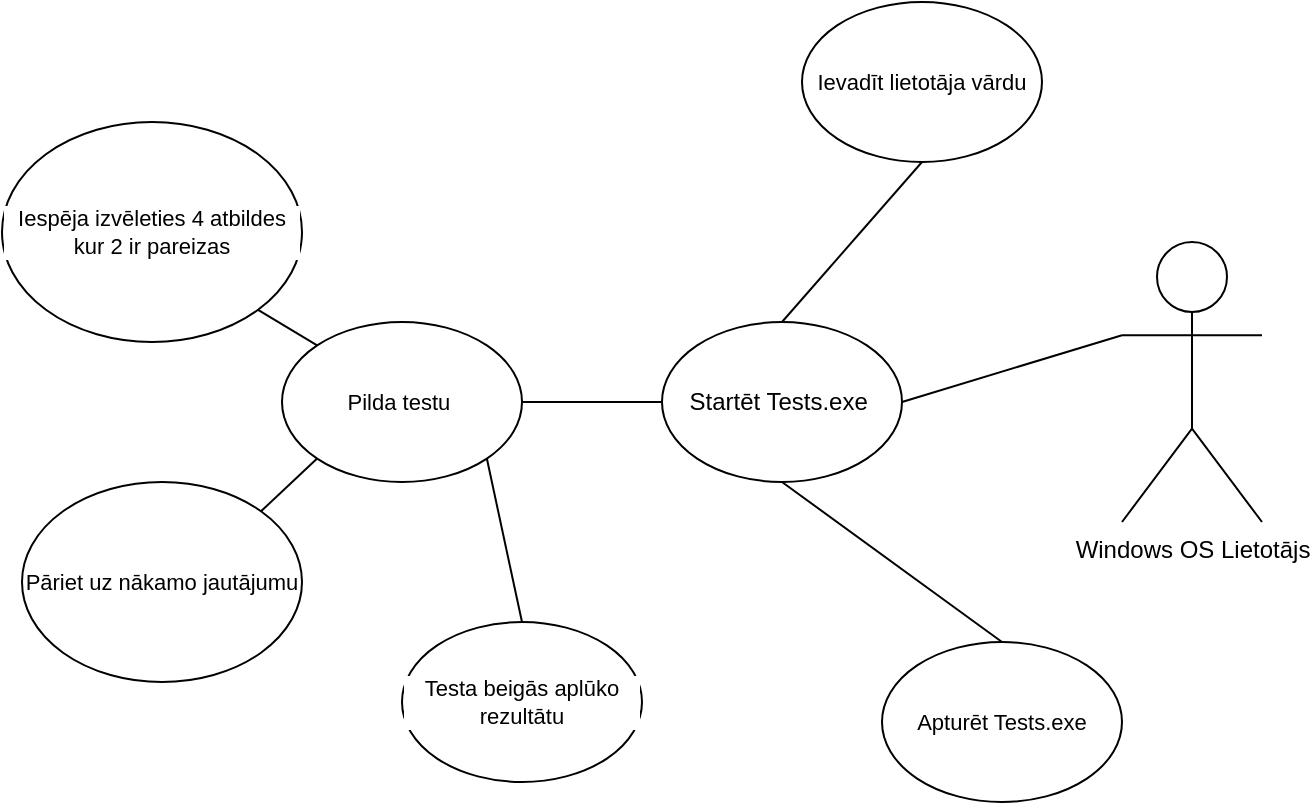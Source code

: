 <mxfile version="24.4.13" type="device">
  <diagram name="Page-1" id="sFX0tmbGCqLca-2alxE6">
    <mxGraphModel dx="1434" dy="746" grid="1" gridSize="10" guides="1" tooltips="1" connect="1" arrows="1" fold="1" page="1" pageScale="1" pageWidth="850" pageHeight="1100" math="0" shadow="0">
      <root>
        <mxCell id="0" />
        <mxCell id="1" parent="0" />
        <mxCell id="YbxCJ1iFhJ3McIrBJI3G-6" style="edgeStyle=none;rounded=0;orthogonalLoop=1;jettySize=auto;html=1;exitX=0;exitY=0.333;exitDx=0;exitDy=0;exitPerimeter=0;entryX=1;entryY=0.5;entryDx=0;entryDy=0;strokeColor=default;align=center;verticalAlign=middle;fontFamily=Helvetica;fontSize=11;fontColor=default;labelBackgroundColor=default;endArrow=none;" edge="1" parent="1" source="YbxCJ1iFhJ3McIrBJI3G-1" target="YbxCJ1iFhJ3McIrBJI3G-4">
          <mxGeometry relative="1" as="geometry" />
        </mxCell>
        <mxCell id="YbxCJ1iFhJ3McIrBJI3G-1" value="Windows OS Lietotājs" style="shape=umlActor;verticalLabelPosition=bottom;verticalAlign=top;html=1;outlineConnect=0;" vertex="1" parent="1">
          <mxGeometry x="680" y="240" width="70" height="140" as="geometry" />
        </mxCell>
        <mxCell id="YbxCJ1iFhJ3McIrBJI3G-8" style="edgeStyle=none;rounded=0;orthogonalLoop=1;jettySize=auto;html=1;exitX=0.5;exitY=1;exitDx=0;exitDy=0;entryX=0.5;entryY=0;entryDx=0;entryDy=0;strokeColor=default;align=center;verticalAlign=middle;fontFamily=Helvetica;fontSize=11;fontColor=default;labelBackgroundColor=default;endArrow=none;" edge="1" parent="1" source="YbxCJ1iFhJ3McIrBJI3G-4" target="YbxCJ1iFhJ3McIrBJI3G-7">
          <mxGeometry relative="1" as="geometry" />
        </mxCell>
        <mxCell id="YbxCJ1iFhJ3McIrBJI3G-10" style="edgeStyle=none;rounded=0;orthogonalLoop=1;jettySize=auto;html=1;exitX=0.5;exitY=0;exitDx=0;exitDy=0;entryX=0.5;entryY=1;entryDx=0;entryDy=0;strokeColor=default;align=center;verticalAlign=middle;fontFamily=Helvetica;fontSize=11;fontColor=default;labelBackgroundColor=default;endArrow=none;" edge="1" parent="1" source="YbxCJ1iFhJ3McIrBJI3G-4" target="YbxCJ1iFhJ3McIrBJI3G-9">
          <mxGeometry relative="1" as="geometry" />
        </mxCell>
        <mxCell id="YbxCJ1iFhJ3McIrBJI3G-12" style="edgeStyle=none;rounded=0;orthogonalLoop=1;jettySize=auto;html=1;exitX=0;exitY=0.5;exitDx=0;exitDy=0;entryX=1;entryY=0.5;entryDx=0;entryDy=0;strokeColor=default;align=center;verticalAlign=middle;fontFamily=Helvetica;fontSize=11;fontColor=default;labelBackgroundColor=default;endArrow=none;" edge="1" parent="1" source="YbxCJ1iFhJ3McIrBJI3G-4" target="YbxCJ1iFhJ3McIrBJI3G-11">
          <mxGeometry relative="1" as="geometry" />
        </mxCell>
        <mxCell id="YbxCJ1iFhJ3McIrBJI3G-4" value="Startēt Tests.exe&amp;nbsp;" style="ellipse;whiteSpace=wrap;html=1;" vertex="1" parent="1">
          <mxGeometry x="450" y="280" width="120" height="80" as="geometry" />
        </mxCell>
        <mxCell id="YbxCJ1iFhJ3McIrBJI3G-7" value="Apturēt Tests.exe" style="ellipse;whiteSpace=wrap;html=1;fontFamily=Helvetica;fontSize=11;fontColor=default;labelBackgroundColor=default;" vertex="1" parent="1">
          <mxGeometry x="560" y="440" width="120" height="80" as="geometry" />
        </mxCell>
        <mxCell id="YbxCJ1iFhJ3McIrBJI3G-9" value="Ievadīt lietotāja vārdu" style="ellipse;whiteSpace=wrap;html=1;fontFamily=Helvetica;fontSize=11;fontColor=default;labelBackgroundColor=default;" vertex="1" parent="1">
          <mxGeometry x="520" y="120" width="120" height="80" as="geometry" />
        </mxCell>
        <mxCell id="YbxCJ1iFhJ3McIrBJI3G-14" style="edgeStyle=none;rounded=0;orthogonalLoop=1;jettySize=auto;html=1;exitX=0;exitY=0;exitDx=0;exitDy=0;entryX=1;entryY=1;entryDx=0;entryDy=0;strokeColor=default;align=center;verticalAlign=middle;fontFamily=Helvetica;fontSize=11;fontColor=default;labelBackgroundColor=default;endArrow=none;" edge="1" parent="1" source="YbxCJ1iFhJ3McIrBJI3G-11" target="YbxCJ1iFhJ3McIrBJI3G-13">
          <mxGeometry relative="1" as="geometry" />
        </mxCell>
        <mxCell id="YbxCJ1iFhJ3McIrBJI3G-16" style="edgeStyle=none;rounded=0;orthogonalLoop=1;jettySize=auto;html=1;exitX=0;exitY=1;exitDx=0;exitDy=0;entryX=1;entryY=0;entryDx=0;entryDy=0;strokeColor=default;align=center;verticalAlign=middle;fontFamily=Helvetica;fontSize=11;fontColor=default;labelBackgroundColor=default;endArrow=none;" edge="1" parent="1" source="YbxCJ1iFhJ3McIrBJI3G-11" target="YbxCJ1iFhJ3McIrBJI3G-15">
          <mxGeometry relative="1" as="geometry" />
        </mxCell>
        <mxCell id="YbxCJ1iFhJ3McIrBJI3G-18" style="edgeStyle=none;rounded=0;orthogonalLoop=1;jettySize=auto;html=1;exitX=1;exitY=1;exitDx=0;exitDy=0;entryX=0.5;entryY=0;entryDx=0;entryDy=0;strokeColor=default;align=center;verticalAlign=middle;fontFamily=Helvetica;fontSize=11;fontColor=default;labelBackgroundColor=default;endArrow=none;" edge="1" parent="1" source="YbxCJ1iFhJ3McIrBJI3G-11" target="YbxCJ1iFhJ3McIrBJI3G-17">
          <mxGeometry relative="1" as="geometry" />
        </mxCell>
        <mxCell id="YbxCJ1iFhJ3McIrBJI3G-11" value="Pilda testu&amp;nbsp;" style="ellipse;whiteSpace=wrap;html=1;fontFamily=Helvetica;fontSize=11;fontColor=default;labelBackgroundColor=default;" vertex="1" parent="1">
          <mxGeometry x="260" y="280" width="120" height="80" as="geometry" />
        </mxCell>
        <mxCell id="YbxCJ1iFhJ3McIrBJI3G-13" value="Iespēja izvēleties 4 atbildes kur 2 ir pareizas" style="ellipse;whiteSpace=wrap;html=1;fontFamily=Helvetica;fontSize=11;fontColor=default;labelBackgroundColor=default;" vertex="1" parent="1">
          <mxGeometry x="120" y="180" width="150" height="110" as="geometry" />
        </mxCell>
        <mxCell id="YbxCJ1iFhJ3McIrBJI3G-15" value="Pāriet uz nākamo jautājumu" style="ellipse;whiteSpace=wrap;html=1;fontFamily=Helvetica;fontSize=11;fontColor=default;labelBackgroundColor=default;" vertex="1" parent="1">
          <mxGeometry x="130" y="360" width="140" height="100" as="geometry" />
        </mxCell>
        <mxCell id="YbxCJ1iFhJ3McIrBJI3G-17" value="Testa beigās aplūko rezultātu" style="ellipse;whiteSpace=wrap;html=1;fontFamily=Helvetica;fontSize=11;fontColor=default;labelBackgroundColor=default;" vertex="1" parent="1">
          <mxGeometry x="320" y="430" width="120" height="80" as="geometry" />
        </mxCell>
      </root>
    </mxGraphModel>
  </diagram>
</mxfile>
